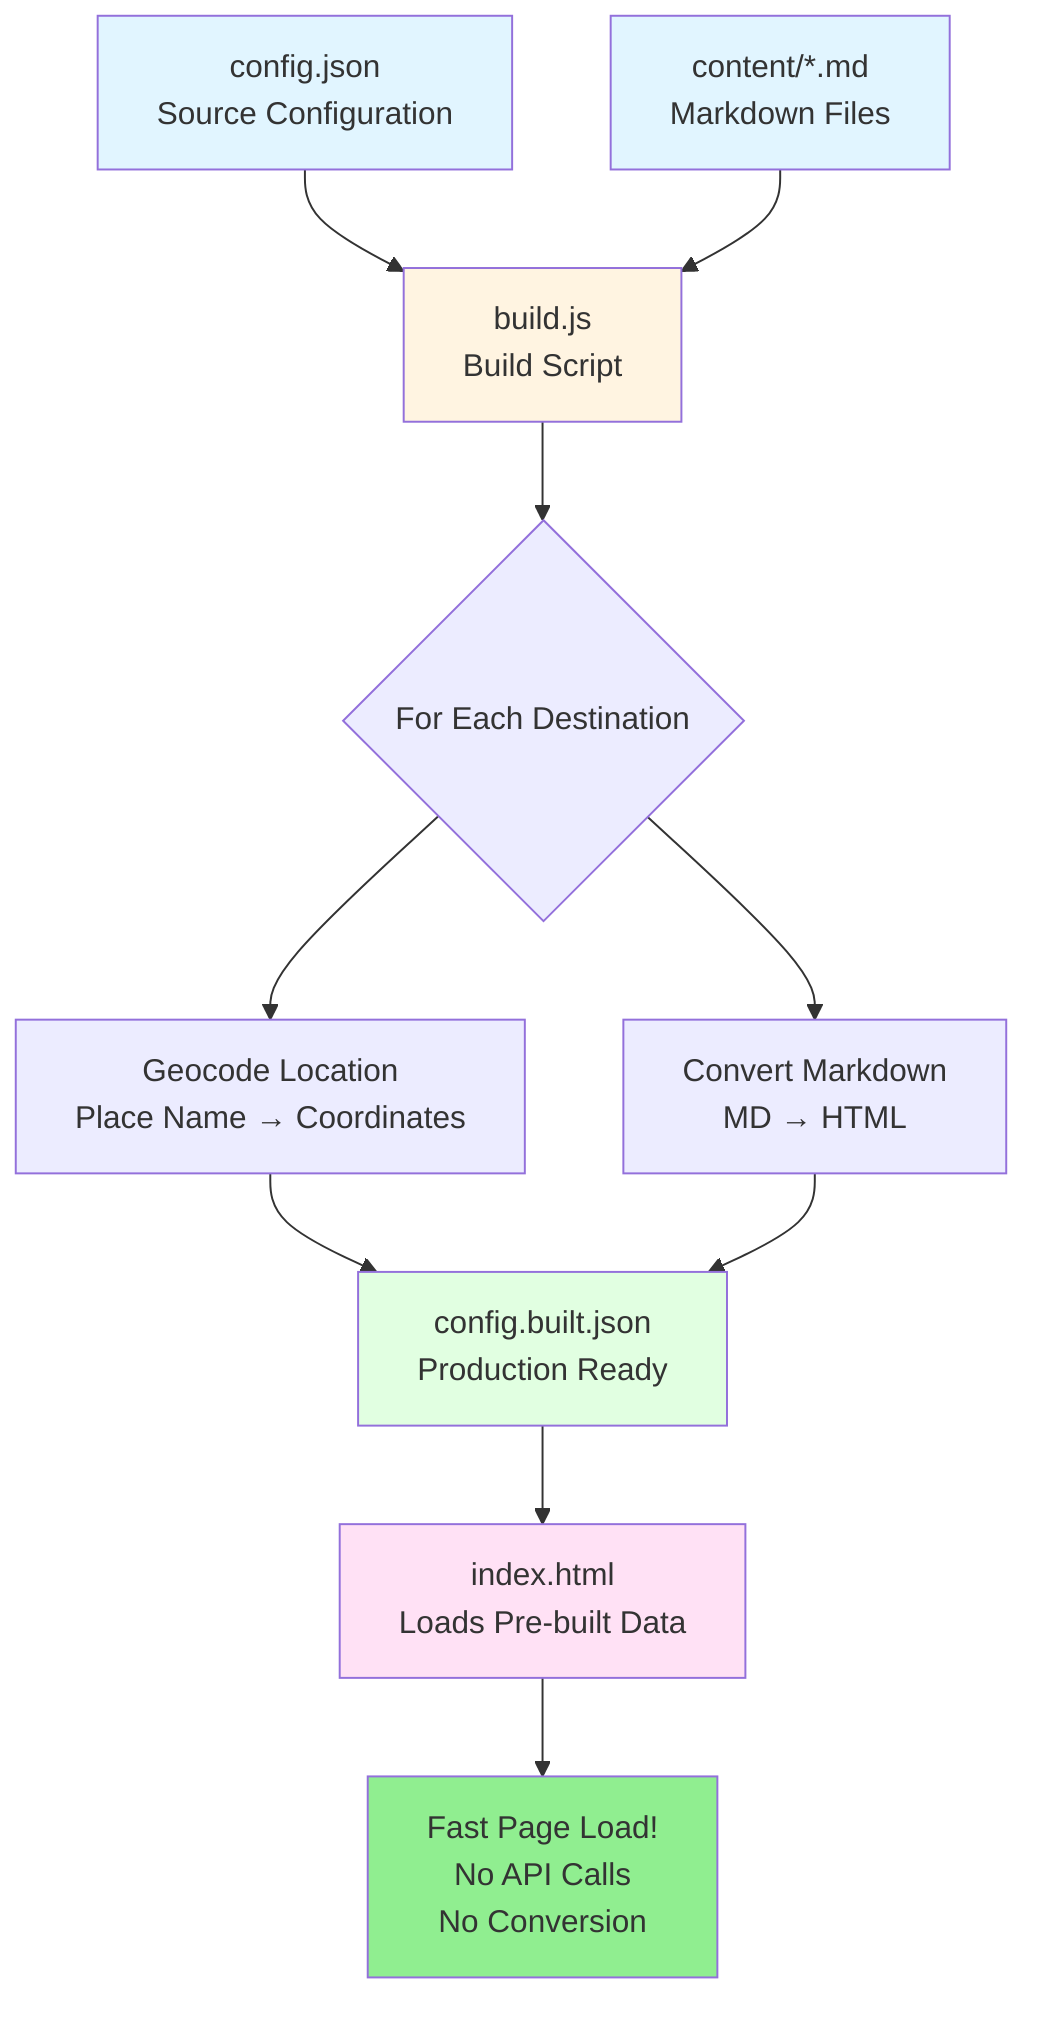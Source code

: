 graph TB
    A[config.json<br/>Source Configuration] --> B[build.js<br/>Build Script]
    C[content/*.md<br/>Markdown Files] --> B
    B --> D{For Each Destination}
    D --> E[Geocode Location<br/>Place Name → Coordinates]
    D --> F[Convert Markdown<br/>MD → HTML]
    E --> G[config.built.json<br/>Production Ready]
    F --> G
    G --> H[index.html<br/>Loads Pre-built Data]
    H --> I[Fast Page Load!<br/>No API Calls<br/>No Conversion]
    
    style A fill:#e1f5ff
    style C fill:#e1f5ff
    style B fill:#fff4e1
    style G fill:#e1ffe1
    style H fill:#ffe1f5
    style I fill:#90EE90